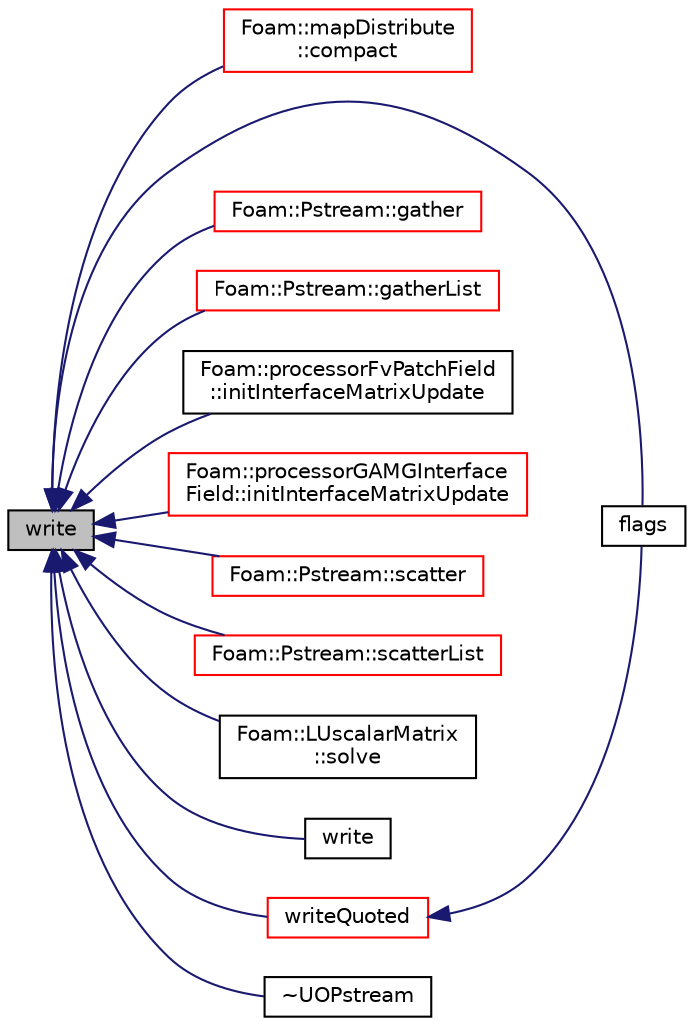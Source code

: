 digraph "write"
{
  bgcolor="transparent";
  edge [fontname="Helvetica",fontsize="10",labelfontname="Helvetica",labelfontsize="10"];
  node [fontname="Helvetica",fontsize="10",shape=record];
  rankdir="LR";
  Node1 [label="write",height=0.2,width=0.4,color="black", fillcolor="grey75", style="filled", fontcolor="black"];
  Node1 -> Node2 [dir="back",color="midnightblue",fontsize="10",style="solid",fontname="Helvetica"];
  Node2 [label="Foam::mapDistribute\l::compact",height=0.2,width=0.4,color="red",URL="$a01405.html#ae425c08cfe8d1064cfa183af3b1fdfe4",tooltip="Compact maps. Gets per field a bool whether it is used (locally) "];
  Node1 -> Node3 [dir="back",color="midnightblue",fontsize="10",style="solid",fontname="Helvetica"];
  Node3 [label="flags",height=0.2,width=0.4,color="black",URL="$a02777.html#aae0c4712818b0e951b1043a1ae55f279",tooltip="Return flags of output stream. "];
  Node1 -> Node4 [dir="back",color="midnightblue",fontsize="10",style="solid",fontname="Helvetica"];
  Node4 [label="Foam::Pstream::gather",height=0.2,width=0.4,color="red",URL="$a02021.html#ac820bc187d8204d9063ce1f77dcf87da",tooltip="Gather data. Apply bop to combine Value. "];
  Node1 -> Node5 [dir="back",color="midnightblue",fontsize="10",style="solid",fontname="Helvetica"];
  Node5 [label="Foam::Pstream::gatherList",height=0.2,width=0.4,color="red",URL="$a02021.html#afbdf64fb42cd760690d51a9a321792d9",tooltip="Gather data but keep individual values separate. "];
  Node1 -> Node6 [dir="back",color="midnightblue",fontsize="10",style="solid",fontname="Helvetica"];
  Node6 [label="Foam::processorFvPatchField\l::initInterfaceMatrixUpdate",height=0.2,width=0.4,color="black",URL="$a01991.html#a421f0c89534a9702f2667a36006413f3",tooltip="Initialise neighbour matrix update. "];
  Node1 -> Node7 [dir="back",color="midnightblue",fontsize="10",style="solid",fontname="Helvetica"];
  Node7 [label="Foam::processorGAMGInterface\lField::initInterfaceMatrixUpdate",height=0.2,width=0.4,color="red",URL="$a01994.html#a4afc5b4a99526f37d221c1caad0df0b4",tooltip="Initialise neighbour matrix update. "];
  Node1 -> Node8 [dir="back",color="midnightblue",fontsize="10",style="solid",fontname="Helvetica"];
  Node8 [label="Foam::Pstream::scatter",height=0.2,width=0.4,color="red",URL="$a02021.html#a00bc7d5a0b660cfa53523561af48def2",tooltip="Scatter data. Distribute without modification. Reverse of gather. "];
  Node1 -> Node9 [dir="back",color="midnightblue",fontsize="10",style="solid",fontname="Helvetica"];
  Node9 [label="Foam::Pstream::scatterList",height=0.2,width=0.4,color="red",URL="$a02021.html#a23c38ee54f04c9d53a327db9edbdb7f0",tooltip="Scatter data. Reverse of gatherList. "];
  Node1 -> Node10 [dir="back",color="midnightblue",fontsize="10",style="solid",fontname="Helvetica"];
  Node10 [label="Foam::LUscalarMatrix\l::solve",height=0.2,width=0.4,color="black",URL="$a01391.html#abc0f0843de18d8cdd9b9a86358957e50"];
  Node1 -> Node11 [dir="back",color="midnightblue",fontsize="10",style="solid",fontname="Helvetica"];
  Node11 [label="write",height=0.2,width=0.4,color="black",URL="$a02777.html#a52c3f56f115b2b9b1b7db001a3784003",tooltip="Write next token to stream. "];
  Node1 -> Node12 [dir="back",color="midnightblue",fontsize="10",style="solid",fontname="Helvetica"];
  Node12 [label="writeQuoted",height=0.2,width=0.4,color="red",URL="$a02777.html#a40c64d7f8975f303da0b0245c16fe906",tooltip="Write std::string surrounded by quotes. "];
  Node12 -> Node3 [dir="back",color="midnightblue",fontsize="10",style="solid",fontname="Helvetica"];
  Node1 -> Node13 [dir="back",color="midnightblue",fontsize="10",style="solid",fontname="Helvetica"];
  Node13 [label="~UOPstream",height=0.2,width=0.4,color="black",URL="$a02777.html#a31919dead8828ed3ddcf2f0c3ceeff37",tooltip="Destructor. "];
}
